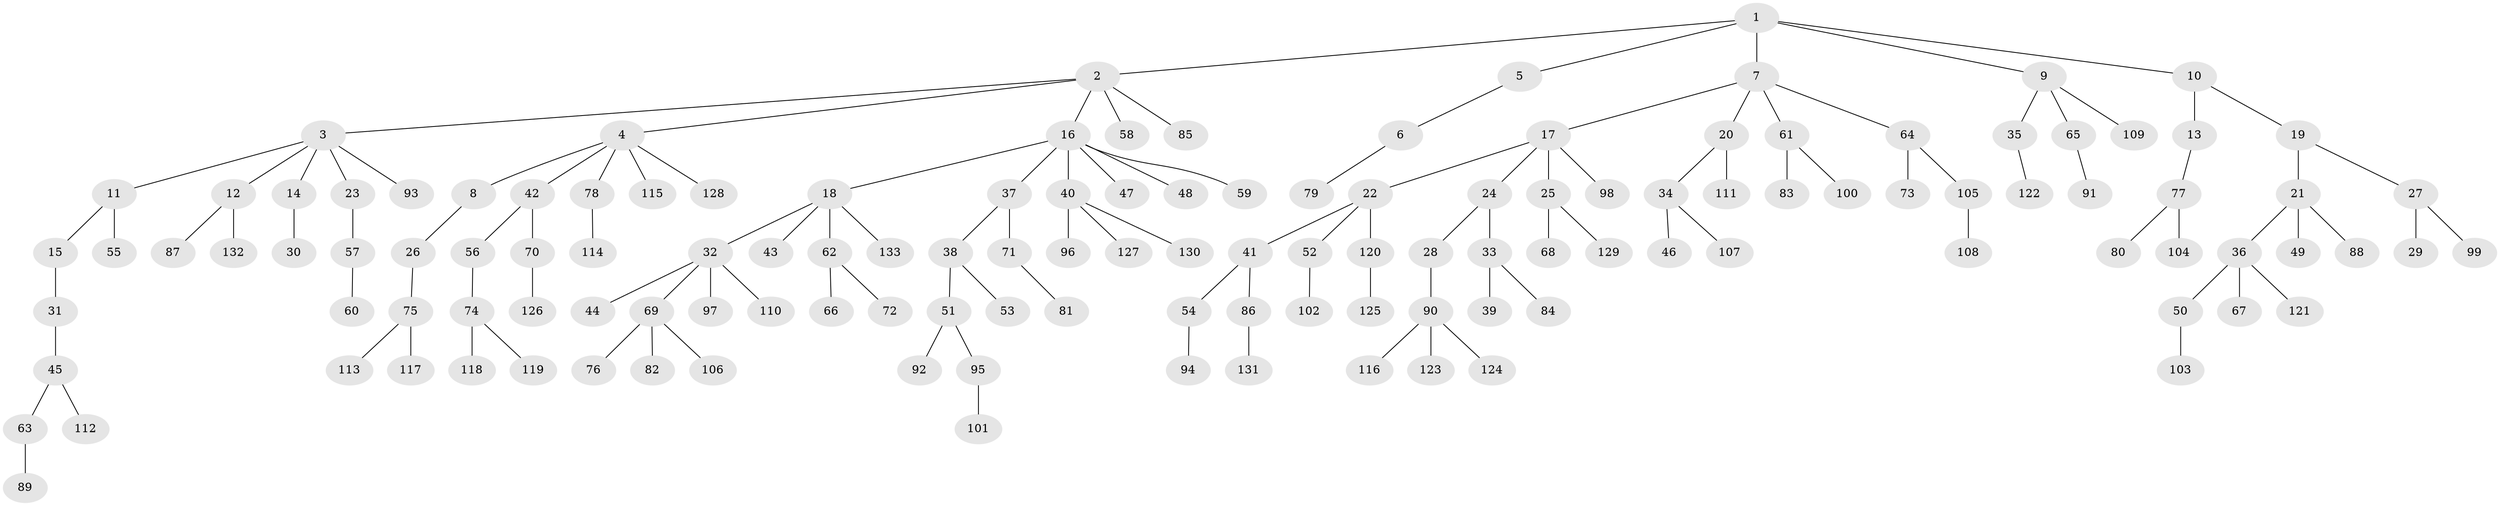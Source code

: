 // Generated by graph-tools (version 1.1) at 2025/36/03/09/25 02:36:54]
// undirected, 133 vertices, 132 edges
graph export_dot {
graph [start="1"]
  node [color=gray90,style=filled];
  1;
  2;
  3;
  4;
  5;
  6;
  7;
  8;
  9;
  10;
  11;
  12;
  13;
  14;
  15;
  16;
  17;
  18;
  19;
  20;
  21;
  22;
  23;
  24;
  25;
  26;
  27;
  28;
  29;
  30;
  31;
  32;
  33;
  34;
  35;
  36;
  37;
  38;
  39;
  40;
  41;
  42;
  43;
  44;
  45;
  46;
  47;
  48;
  49;
  50;
  51;
  52;
  53;
  54;
  55;
  56;
  57;
  58;
  59;
  60;
  61;
  62;
  63;
  64;
  65;
  66;
  67;
  68;
  69;
  70;
  71;
  72;
  73;
  74;
  75;
  76;
  77;
  78;
  79;
  80;
  81;
  82;
  83;
  84;
  85;
  86;
  87;
  88;
  89;
  90;
  91;
  92;
  93;
  94;
  95;
  96;
  97;
  98;
  99;
  100;
  101;
  102;
  103;
  104;
  105;
  106;
  107;
  108;
  109;
  110;
  111;
  112;
  113;
  114;
  115;
  116;
  117;
  118;
  119;
  120;
  121;
  122;
  123;
  124;
  125;
  126;
  127;
  128;
  129;
  130;
  131;
  132;
  133;
  1 -- 2;
  1 -- 5;
  1 -- 7;
  1 -- 9;
  1 -- 10;
  2 -- 3;
  2 -- 4;
  2 -- 16;
  2 -- 58;
  2 -- 85;
  3 -- 11;
  3 -- 12;
  3 -- 14;
  3 -- 23;
  3 -- 93;
  4 -- 8;
  4 -- 42;
  4 -- 78;
  4 -- 115;
  4 -- 128;
  5 -- 6;
  6 -- 79;
  7 -- 17;
  7 -- 20;
  7 -- 61;
  7 -- 64;
  8 -- 26;
  9 -- 35;
  9 -- 65;
  9 -- 109;
  10 -- 13;
  10 -- 19;
  11 -- 15;
  11 -- 55;
  12 -- 87;
  12 -- 132;
  13 -- 77;
  14 -- 30;
  15 -- 31;
  16 -- 18;
  16 -- 37;
  16 -- 40;
  16 -- 47;
  16 -- 48;
  16 -- 59;
  17 -- 22;
  17 -- 24;
  17 -- 25;
  17 -- 98;
  18 -- 32;
  18 -- 43;
  18 -- 62;
  18 -- 133;
  19 -- 21;
  19 -- 27;
  20 -- 34;
  20 -- 111;
  21 -- 36;
  21 -- 49;
  21 -- 88;
  22 -- 41;
  22 -- 52;
  22 -- 120;
  23 -- 57;
  24 -- 28;
  24 -- 33;
  25 -- 68;
  25 -- 129;
  26 -- 75;
  27 -- 29;
  27 -- 99;
  28 -- 90;
  31 -- 45;
  32 -- 44;
  32 -- 69;
  32 -- 97;
  32 -- 110;
  33 -- 39;
  33 -- 84;
  34 -- 46;
  34 -- 107;
  35 -- 122;
  36 -- 50;
  36 -- 67;
  36 -- 121;
  37 -- 38;
  37 -- 71;
  38 -- 51;
  38 -- 53;
  40 -- 96;
  40 -- 127;
  40 -- 130;
  41 -- 54;
  41 -- 86;
  42 -- 56;
  42 -- 70;
  45 -- 63;
  45 -- 112;
  50 -- 103;
  51 -- 92;
  51 -- 95;
  52 -- 102;
  54 -- 94;
  56 -- 74;
  57 -- 60;
  61 -- 83;
  61 -- 100;
  62 -- 66;
  62 -- 72;
  63 -- 89;
  64 -- 73;
  64 -- 105;
  65 -- 91;
  69 -- 76;
  69 -- 82;
  69 -- 106;
  70 -- 126;
  71 -- 81;
  74 -- 118;
  74 -- 119;
  75 -- 113;
  75 -- 117;
  77 -- 80;
  77 -- 104;
  78 -- 114;
  86 -- 131;
  90 -- 116;
  90 -- 123;
  90 -- 124;
  95 -- 101;
  105 -- 108;
  120 -- 125;
}
